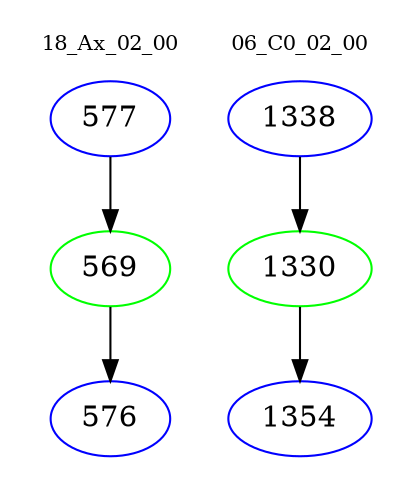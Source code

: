 digraph{
subgraph cluster_0 {
color = white
label = "18_Ax_02_00";
fontsize=10;
T0_577 [label="577", color="blue"]
T0_577 -> T0_569 [color="black"]
T0_569 [label="569", color="green"]
T0_569 -> T0_576 [color="black"]
T0_576 [label="576", color="blue"]
}
subgraph cluster_1 {
color = white
label = "06_C0_02_00";
fontsize=10;
T1_1338 [label="1338", color="blue"]
T1_1338 -> T1_1330 [color="black"]
T1_1330 [label="1330", color="green"]
T1_1330 -> T1_1354 [color="black"]
T1_1354 [label="1354", color="blue"]
}
}
